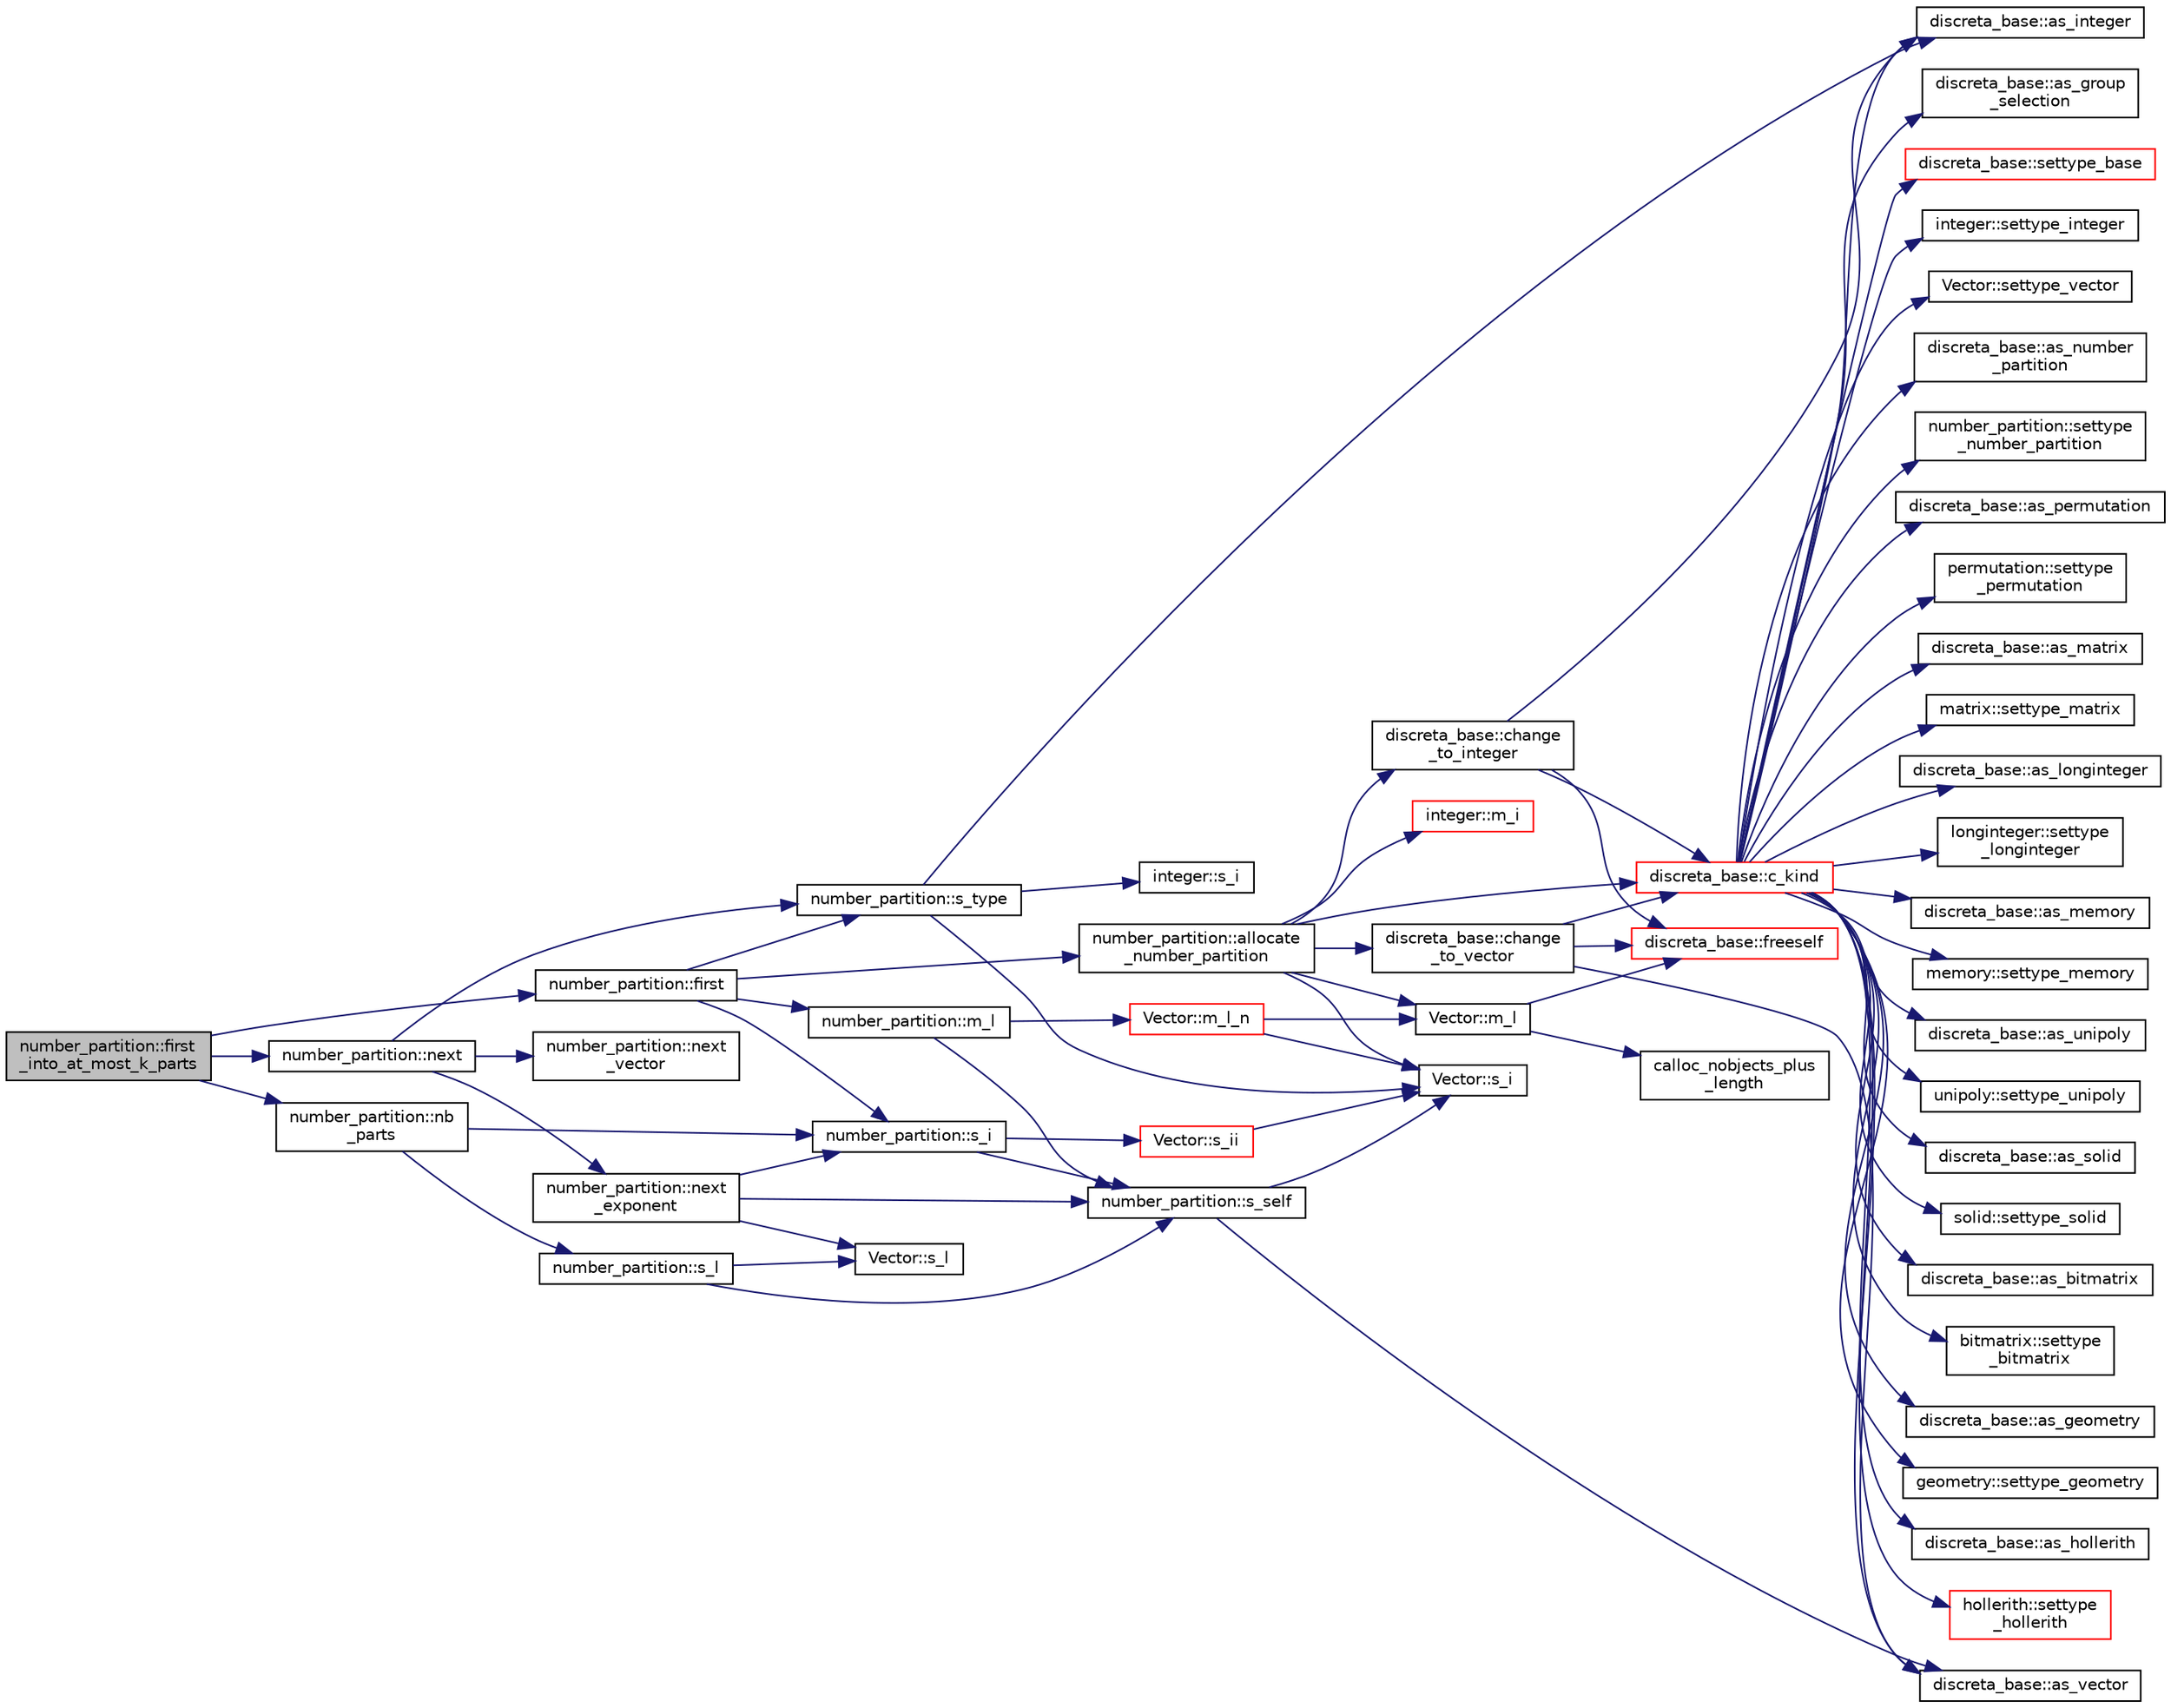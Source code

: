 digraph "number_partition::first_into_at_most_k_parts"
{
  edge [fontname="Helvetica",fontsize="10",labelfontname="Helvetica",labelfontsize="10"];
  node [fontname="Helvetica",fontsize="10",shape=record];
  rankdir="LR";
  Node399 [label="number_partition::first\l_into_at_most_k_parts",height=0.2,width=0.4,color="black", fillcolor="grey75", style="filled", fontcolor="black"];
  Node399 -> Node400 [color="midnightblue",fontsize="10",style="solid",fontname="Helvetica"];
  Node400 [label="number_partition::first",height=0.2,width=0.4,color="black", fillcolor="white", style="filled",URL="$df/d50/classnumber__partition.html#ad8fd23e15805386340aac1c807c0bbc2"];
  Node400 -> Node401 [color="midnightblue",fontsize="10",style="solid",fontname="Helvetica"];
  Node401 [label="number_partition::allocate\l_number_partition",height=0.2,width=0.4,color="black", fillcolor="white", style="filled",URL="$df/d50/classnumber__partition.html#a3c5649dc95f5ca53df4b0c58de6c1dc5"];
  Node401 -> Node402 [color="midnightblue",fontsize="10",style="solid",fontname="Helvetica"];
  Node402 [label="Vector::m_l",height=0.2,width=0.4,color="black", fillcolor="white", style="filled",URL="$d5/db2/class_vector.html#a00f5520c2a6b4f5282a1a8bcf8ea74eb"];
  Node402 -> Node403 [color="midnightblue",fontsize="10",style="solid",fontname="Helvetica"];
  Node403 [label="discreta_base::freeself",height=0.2,width=0.4,color="red", fillcolor="white", style="filled",URL="$d7/d71/classdiscreta__base.html#a9a3c9501a562293b5667c11b9174d6e5"];
  Node402 -> Node451 [color="midnightblue",fontsize="10",style="solid",fontname="Helvetica"];
  Node451 [label="calloc_nobjects_plus\l_length",height=0.2,width=0.4,color="black", fillcolor="white", style="filled",URL="$d9/d60/discreta_8h.html#a71599d54c8c17dfa065a363f5cdd0aa4"];
  Node401 -> Node452 [color="midnightblue",fontsize="10",style="solid",fontname="Helvetica"];
  Node452 [label="discreta_base::c_kind",height=0.2,width=0.4,color="red", fillcolor="white", style="filled",URL="$d7/d71/classdiscreta__base.html#adc2ff61589c2d083688e7a43f333cb62"];
  Node452 -> Node453 [color="midnightblue",fontsize="10",style="solid",fontname="Helvetica"];
  Node453 [label="discreta_base::settype_base",height=0.2,width=0.4,color="red", fillcolor="white", style="filled",URL="$d7/d71/classdiscreta__base.html#a4f42899a89447d1c3993ea07c38f8ad4"];
  Node452 -> Node412 [color="midnightblue",fontsize="10",style="solid",fontname="Helvetica"];
  Node412 [label="discreta_base::as_integer",height=0.2,width=0.4,color="black", fillcolor="white", style="filled",URL="$d7/d71/classdiscreta__base.html#a00d7691eaf874fd283d942692fe8dd26"];
  Node452 -> Node454 [color="midnightblue",fontsize="10",style="solid",fontname="Helvetica"];
  Node454 [label="integer::settype_integer",height=0.2,width=0.4,color="black", fillcolor="white", style="filled",URL="$d0/de5/classinteger.html#a6265c65ef311229acd513d748faba796"];
  Node452 -> Node414 [color="midnightblue",fontsize="10",style="solid",fontname="Helvetica"];
  Node414 [label="discreta_base::as_vector",height=0.2,width=0.4,color="black", fillcolor="white", style="filled",URL="$d7/d71/classdiscreta__base.html#a7bdd6cae39c380b128ee9e17e42cf020"];
  Node452 -> Node455 [color="midnightblue",fontsize="10",style="solid",fontname="Helvetica"];
  Node455 [label="Vector::settype_vector",height=0.2,width=0.4,color="black", fillcolor="white", style="filled",URL="$d5/db2/class_vector.html#a34e0d00b18c051f23904a8429fa6c8b4"];
  Node452 -> Node417 [color="midnightblue",fontsize="10",style="solid",fontname="Helvetica"];
  Node417 [label="discreta_base::as_number\l_partition",height=0.2,width=0.4,color="black", fillcolor="white", style="filled",URL="$d7/d71/classdiscreta__base.html#a307aa09de0e925d46697707968ffab00"];
  Node452 -> Node456 [color="midnightblue",fontsize="10",style="solid",fontname="Helvetica"];
  Node456 [label="number_partition::settype\l_number_partition",height=0.2,width=0.4,color="black", fillcolor="white", style="filled",URL="$df/d50/classnumber__partition.html#a3aaec1b557758f643ffc8555bbc358be"];
  Node452 -> Node419 [color="midnightblue",fontsize="10",style="solid",fontname="Helvetica"];
  Node419 [label="discreta_base::as_permutation",height=0.2,width=0.4,color="black", fillcolor="white", style="filled",URL="$d7/d71/classdiscreta__base.html#aa4e72f36a82984239b12ae831e131098"];
  Node452 -> Node457 [color="midnightblue",fontsize="10",style="solid",fontname="Helvetica"];
  Node457 [label="permutation::settype\l_permutation",height=0.2,width=0.4,color="black", fillcolor="white", style="filled",URL="$d0/d08/classpermutation.html#af1eea29f86195cede9562e444664c28c"];
  Node452 -> Node421 [color="midnightblue",fontsize="10",style="solid",fontname="Helvetica"];
  Node421 [label="discreta_base::as_matrix",height=0.2,width=0.4,color="black", fillcolor="white", style="filled",URL="$d7/d71/classdiscreta__base.html#ae4d7f56d917a4707b838fbffde6467ff"];
  Node452 -> Node458 [color="midnightblue",fontsize="10",style="solid",fontname="Helvetica"];
  Node458 [label="matrix::settype_matrix",height=0.2,width=0.4,color="black", fillcolor="white", style="filled",URL="$d1/d8d/classmatrix.html#a1780283a64a789e4084d792683d276bb"];
  Node452 -> Node424 [color="midnightblue",fontsize="10",style="solid",fontname="Helvetica"];
  Node424 [label="discreta_base::as_longinteger",height=0.2,width=0.4,color="black", fillcolor="white", style="filled",URL="$d7/d71/classdiscreta__base.html#a20a094639eb711b10c8694c51937f7cd"];
  Node452 -> Node459 [color="midnightblue",fontsize="10",style="solid",fontname="Helvetica"];
  Node459 [label="longinteger::settype\l_longinteger",height=0.2,width=0.4,color="black", fillcolor="white", style="filled",URL="$d3/d71/classlonginteger.html#ae5f811ece8df31b9ff114368a18e1dc5"];
  Node452 -> Node427 [color="midnightblue",fontsize="10",style="solid",fontname="Helvetica"];
  Node427 [label="discreta_base::as_memory",height=0.2,width=0.4,color="black", fillcolor="white", style="filled",URL="$d7/d71/classdiscreta__base.html#ad94b2d7dce0cd4fa22db57f6e79c4bd2"];
  Node452 -> Node460 [color="midnightblue",fontsize="10",style="solid",fontname="Helvetica"];
  Node460 [label="memory::settype_memory",height=0.2,width=0.4,color="black", fillcolor="white", style="filled",URL="$d8/d99/classmemory.html#a33aae277f9b8fe36b02e9d5da895451b"];
  Node452 -> Node429 [color="midnightblue",fontsize="10",style="solid",fontname="Helvetica"];
  Node429 [label="discreta_base::as_unipoly",height=0.2,width=0.4,color="black", fillcolor="white", style="filled",URL="$d7/d71/classdiscreta__base.html#ad50d8027f039fe5c2478cddb243adc9d"];
  Node452 -> Node461 [color="midnightblue",fontsize="10",style="solid",fontname="Helvetica"];
  Node461 [label="unipoly::settype_unipoly",height=0.2,width=0.4,color="black", fillcolor="white", style="filled",URL="$d1/d89/classunipoly.html#a8db854fcc85c5e1150b1f1b1c005c95b"];
  Node452 -> Node431 [color="midnightblue",fontsize="10",style="solid",fontname="Helvetica"];
  Node431 [label="discreta_base::as_solid",height=0.2,width=0.4,color="black", fillcolor="white", style="filled",URL="$d7/d71/classdiscreta__base.html#a1fc5f2b85ec97ab0a69dd64903c970a5"];
  Node452 -> Node462 [color="midnightblue",fontsize="10",style="solid",fontname="Helvetica"];
  Node462 [label="solid::settype_solid",height=0.2,width=0.4,color="black", fillcolor="white", style="filled",URL="$d8/def/classsolid.html#a775bd4821f75a8aee4ea3d4335ff90e0"];
  Node452 -> Node433 [color="midnightblue",fontsize="10",style="solid",fontname="Helvetica"];
  Node433 [label="discreta_base::as_bitmatrix",height=0.2,width=0.4,color="black", fillcolor="white", style="filled",URL="$d7/d71/classdiscreta__base.html#a071ad54ea8ef6c9d1d15f532e5a76df6"];
  Node452 -> Node463 [color="midnightblue",fontsize="10",style="solid",fontname="Helvetica"];
  Node463 [label="bitmatrix::settype\l_bitmatrix",height=0.2,width=0.4,color="black", fillcolor="white", style="filled",URL="$de/dc8/classbitmatrix.html#acb571d947f9526665ebbdc0ce3e2a973"];
  Node452 -> Node435 [color="midnightblue",fontsize="10",style="solid",fontname="Helvetica"];
  Node435 [label="discreta_base::as_geometry",height=0.2,width=0.4,color="black", fillcolor="white", style="filled",URL="$d7/d71/classdiscreta__base.html#a38fc7b4cdd830703e9d87354b79bc5c8"];
  Node452 -> Node464 [color="midnightblue",fontsize="10",style="solid",fontname="Helvetica"];
  Node464 [label="geometry::settype_geometry",height=0.2,width=0.4,color="black", fillcolor="white", style="filled",URL="$da/d44/classgeometry.html#ab4a336baba6a3f56f5ffa053a5be5ba7"];
  Node452 -> Node437 [color="midnightblue",fontsize="10",style="solid",fontname="Helvetica"];
  Node437 [label="discreta_base::as_hollerith",height=0.2,width=0.4,color="black", fillcolor="white", style="filled",URL="$d7/d71/classdiscreta__base.html#a3e66f82711f314710107e2f29e589690"];
  Node452 -> Node465 [color="midnightblue",fontsize="10",style="solid",fontname="Helvetica"];
  Node465 [label="hollerith::settype\l_hollerith",height=0.2,width=0.4,color="red", fillcolor="white", style="filled",URL="$d8/d99/classhollerith.html#a23bbd4acfc88a0e90f1245f243f51f76"];
  Node452 -> Node439 [color="midnightblue",fontsize="10",style="solid",fontname="Helvetica"];
  Node439 [label="discreta_base::as_group\l_selection",height=0.2,width=0.4,color="black", fillcolor="white", style="filled",URL="$d7/d71/classdiscreta__base.html#aae1bac4883c567718bef9fb610abbdc8"];
  Node401 -> Node469 [color="midnightblue",fontsize="10",style="solid",fontname="Helvetica"];
  Node469 [label="Vector::s_i",height=0.2,width=0.4,color="black", fillcolor="white", style="filled",URL="$d5/db2/class_vector.html#a1c4fe1752523df8119f70dd550244871"];
  Node401 -> Node475 [color="midnightblue",fontsize="10",style="solid",fontname="Helvetica"];
  Node475 [label="discreta_base::change\l_to_integer",height=0.2,width=0.4,color="black", fillcolor="white", style="filled",URL="$d7/d71/classdiscreta__base.html#a58a5a5bd8f8e6f2dd7b4483b66dc7bb9"];
  Node475 -> Node403 [color="midnightblue",fontsize="10",style="solid",fontname="Helvetica"];
  Node475 -> Node452 [color="midnightblue",fontsize="10",style="solid",fontname="Helvetica"];
  Node475 -> Node412 [color="midnightblue",fontsize="10",style="solid",fontname="Helvetica"];
  Node401 -> Node476 [color="midnightblue",fontsize="10",style="solid",fontname="Helvetica"];
  Node476 [label="integer::m_i",height=0.2,width=0.4,color="red", fillcolor="white", style="filled",URL="$d0/de5/classinteger.html#a869091f0a0f35f5354c8c4a70250e8a9"];
  Node401 -> Node477 [color="midnightblue",fontsize="10",style="solid",fontname="Helvetica"];
  Node477 [label="discreta_base::change\l_to_vector",height=0.2,width=0.4,color="black", fillcolor="white", style="filled",URL="$d7/d71/classdiscreta__base.html#a66186d19c55ad54af11e2a040a763c38"];
  Node477 -> Node403 [color="midnightblue",fontsize="10",style="solid",fontname="Helvetica"];
  Node477 -> Node452 [color="midnightblue",fontsize="10",style="solid",fontname="Helvetica"];
  Node477 -> Node414 [color="midnightblue",fontsize="10",style="solid",fontname="Helvetica"];
  Node400 -> Node478 [color="midnightblue",fontsize="10",style="solid",fontname="Helvetica"];
  Node478 [label="number_partition::s_type",height=0.2,width=0.4,color="black", fillcolor="white", style="filled",URL="$df/d50/classnumber__partition.html#a65f10dc2af06748e5142bbb7979cbc96"];
  Node478 -> Node469 [color="midnightblue",fontsize="10",style="solid",fontname="Helvetica"];
  Node478 -> Node412 [color="midnightblue",fontsize="10",style="solid",fontname="Helvetica"];
  Node478 -> Node479 [color="midnightblue",fontsize="10",style="solid",fontname="Helvetica"];
  Node479 [label="integer::s_i",height=0.2,width=0.4,color="black", fillcolor="white", style="filled",URL="$d0/de5/classinteger.html#adf28e9f94d4c844adaa950deeb80b904"];
  Node400 -> Node480 [color="midnightblue",fontsize="10",style="solid",fontname="Helvetica"];
  Node480 [label="number_partition::m_l",height=0.2,width=0.4,color="black", fillcolor="white", style="filled",URL="$df/d50/classnumber__partition.html#a10013ba481b6c83fe777041164f8b47b"];
  Node480 -> Node481 [color="midnightblue",fontsize="10",style="solid",fontname="Helvetica"];
  Node481 [label="number_partition::s_self",height=0.2,width=0.4,color="black", fillcolor="white", style="filled",URL="$df/d50/classnumber__partition.html#a341bbbb9aeb221d1052b029648141e37"];
  Node481 -> Node469 [color="midnightblue",fontsize="10",style="solid",fontname="Helvetica"];
  Node481 -> Node414 [color="midnightblue",fontsize="10",style="solid",fontname="Helvetica"];
  Node480 -> Node482 [color="midnightblue",fontsize="10",style="solid",fontname="Helvetica"];
  Node482 [label="Vector::m_l_n",height=0.2,width=0.4,color="red", fillcolor="white", style="filled",URL="$d5/db2/class_vector.html#a5c7c126e6266ecdc832c5ce5bc1cca2f"];
  Node482 -> Node402 [color="midnightblue",fontsize="10",style="solid",fontname="Helvetica"];
  Node482 -> Node469 [color="midnightblue",fontsize="10",style="solid",fontname="Helvetica"];
  Node400 -> Node484 [color="midnightblue",fontsize="10",style="solid",fontname="Helvetica"];
  Node484 [label="number_partition::s_i",height=0.2,width=0.4,color="black", fillcolor="white", style="filled",URL="$df/d50/classnumber__partition.html#aca3e653629e80549db9e0cf584a3e16c"];
  Node484 -> Node481 [color="midnightblue",fontsize="10",style="solid",fontname="Helvetica"];
  Node484 -> Node485 [color="midnightblue",fontsize="10",style="solid",fontname="Helvetica"];
  Node485 [label="Vector::s_ii",height=0.2,width=0.4,color="red", fillcolor="white", style="filled",URL="$d5/db2/class_vector.html#a75d4942cc7b9794717b4846c10520db8"];
  Node485 -> Node469 [color="midnightblue",fontsize="10",style="solid",fontname="Helvetica"];
  Node399 -> Node487 [color="midnightblue",fontsize="10",style="solid",fontname="Helvetica"];
  Node487 [label="number_partition::nb\l_parts",height=0.2,width=0.4,color="black", fillcolor="white", style="filled",URL="$df/d50/classnumber__partition.html#ac9fc2a34e6e5a93fb7f28e30906db51b"];
  Node487 -> Node488 [color="midnightblue",fontsize="10",style="solid",fontname="Helvetica"];
  Node488 [label="number_partition::s_l",height=0.2,width=0.4,color="black", fillcolor="white", style="filled",URL="$df/d50/classnumber__partition.html#a2d95948a33d3c198e45db2b275ba8b68"];
  Node488 -> Node481 [color="midnightblue",fontsize="10",style="solid",fontname="Helvetica"];
  Node488 -> Node489 [color="midnightblue",fontsize="10",style="solid",fontname="Helvetica"];
  Node489 [label="Vector::s_l",height=0.2,width=0.4,color="black", fillcolor="white", style="filled",URL="$d5/db2/class_vector.html#ad2dc082288f858d22a528832289e0704"];
  Node487 -> Node484 [color="midnightblue",fontsize="10",style="solid",fontname="Helvetica"];
  Node399 -> Node490 [color="midnightblue",fontsize="10",style="solid",fontname="Helvetica"];
  Node490 [label="number_partition::next",height=0.2,width=0.4,color="black", fillcolor="white", style="filled",URL="$df/d50/classnumber__partition.html#a4a374717cef3ac7d21308151a19f7ec0"];
  Node490 -> Node478 [color="midnightblue",fontsize="10",style="solid",fontname="Helvetica"];
  Node490 -> Node491 [color="midnightblue",fontsize="10",style="solid",fontname="Helvetica"];
  Node491 [label="number_partition::next\l_exponent",height=0.2,width=0.4,color="black", fillcolor="white", style="filled",URL="$df/d50/classnumber__partition.html#a245a7821bacd491c54b56080f2ecbd51"];
  Node491 -> Node481 [color="midnightblue",fontsize="10",style="solid",fontname="Helvetica"];
  Node491 -> Node489 [color="midnightblue",fontsize="10",style="solid",fontname="Helvetica"];
  Node491 -> Node484 [color="midnightblue",fontsize="10",style="solid",fontname="Helvetica"];
  Node490 -> Node492 [color="midnightblue",fontsize="10",style="solid",fontname="Helvetica"];
  Node492 [label="number_partition::next\l_vector",height=0.2,width=0.4,color="black", fillcolor="white", style="filled",URL="$df/d50/classnumber__partition.html#adf30d53b4b6f6511ccbf25f5e9e4187f"];
}
